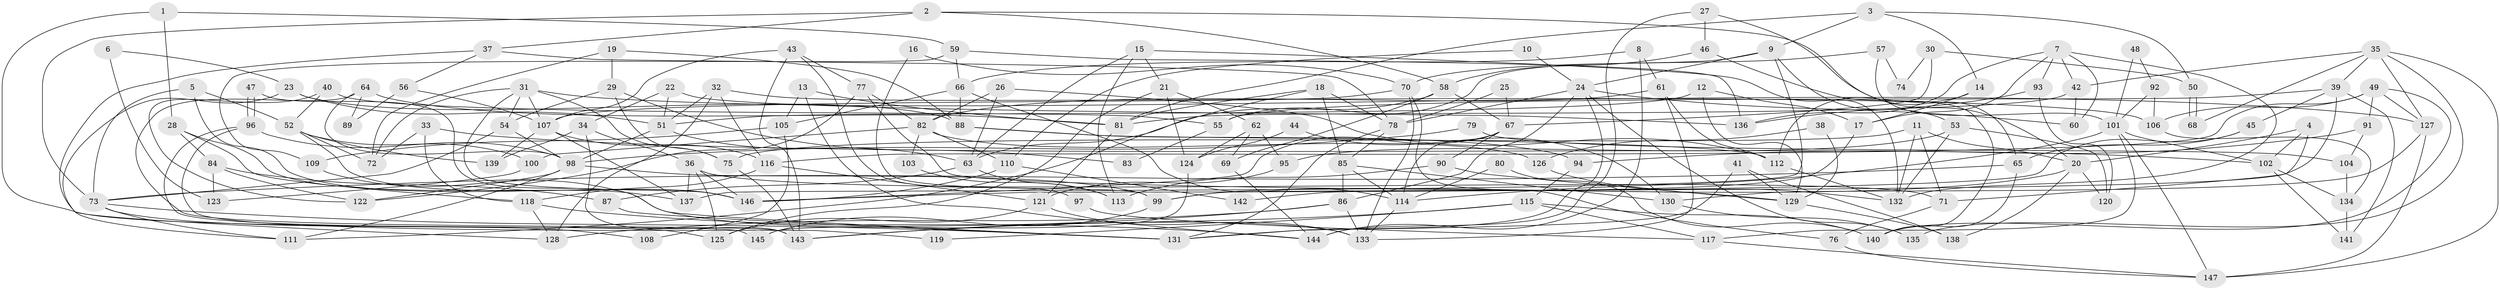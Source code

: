 // Generated by graph-tools (version 1.1) at 2025/50/03/09/25 04:50:30]
// undirected, 147 vertices, 294 edges
graph export_dot {
graph [start="1"]
  node [color=gray90,style=filled];
  1;
  2;
  3;
  4;
  5;
  6;
  7;
  8;
  9;
  10;
  11;
  12;
  13;
  14;
  15;
  16;
  17;
  18;
  19;
  20;
  21;
  22;
  23;
  24;
  25;
  26;
  27;
  28;
  29;
  30;
  31;
  32;
  33;
  34;
  35;
  36;
  37;
  38;
  39;
  40;
  41;
  42;
  43;
  44;
  45;
  46;
  47;
  48;
  49;
  50;
  51;
  52;
  53;
  54;
  55;
  56;
  57;
  58;
  59;
  60;
  61;
  62;
  63;
  64;
  65;
  66;
  67;
  68;
  69;
  70;
  71;
  72;
  73;
  74;
  75;
  76;
  77;
  78;
  79;
  80;
  81;
  82;
  83;
  84;
  85;
  86;
  87;
  88;
  89;
  90;
  91;
  92;
  93;
  94;
  95;
  96;
  97;
  98;
  99;
  100;
  101;
  102;
  103;
  104;
  105;
  106;
  107;
  108;
  109;
  110;
  111;
  112;
  113;
  114;
  115;
  116;
  117;
  118;
  119;
  120;
  121;
  122;
  123;
  124;
  125;
  126;
  127;
  128;
  129;
  130;
  131;
  132;
  133;
  134;
  135;
  136;
  137;
  138;
  139;
  140;
  141;
  142;
  143;
  144;
  145;
  146;
  147;
  1 -- 125;
  1 -- 28;
  1 -- 59;
  2 -- 20;
  2 -- 37;
  2 -- 58;
  2 -- 73;
  3 -- 81;
  3 -- 9;
  3 -- 14;
  3 -- 50;
  4 -- 20;
  4 -- 102;
  4 -- 71;
  5 -- 146;
  5 -- 73;
  5 -- 52;
  6 -- 23;
  6 -- 123;
  7 -- 42;
  7 -- 93;
  7 -- 17;
  7 -- 60;
  7 -- 132;
  7 -- 136;
  8 -- 144;
  8 -- 66;
  8 -- 61;
  9 -- 137;
  9 -- 24;
  9 -- 53;
  9 -- 55;
  10 -- 24;
  10 -- 110;
  11 -- 132;
  11 -- 75;
  11 -- 20;
  11 -- 71;
  12 -- 51;
  12 -- 129;
  12 -- 17;
  13 -- 144;
  13 -- 105;
  13 -- 81;
  14 -- 17;
  14 -- 112;
  15 -- 132;
  15 -- 63;
  15 -- 21;
  15 -- 113;
  16 -- 99;
  16 -- 70;
  17 -- 142;
  18 -- 81;
  18 -- 111;
  18 -- 78;
  18 -- 85;
  19 -- 72;
  19 -- 29;
  19 -- 88;
  20 -- 99;
  20 -- 120;
  20 -- 138;
  21 -- 124;
  21 -- 62;
  21 -- 125;
  22 -- 51;
  22 -- 34;
  22 -- 136;
  23 -- 51;
  23 -- 88;
  23 -- 111;
  24 -- 78;
  24 -- 131;
  24 -- 60;
  24 -- 86;
  24 -- 135;
  25 -- 67;
  25 -- 78;
  26 -- 82;
  26 -- 112;
  26 -- 63;
  27 -- 46;
  27 -- 144;
  27 -- 65;
  28 -- 84;
  28 -- 137;
  28 -- 118;
  29 -- 54;
  29 -- 75;
  29 -- 83;
  30 -- 67;
  30 -- 50;
  30 -- 74;
  31 -- 146;
  31 -- 107;
  31 -- 54;
  31 -- 72;
  31 -- 75;
  31 -- 127;
  32 -- 128;
  32 -- 51;
  32 -- 106;
  32 -- 116;
  33 -- 102;
  33 -- 72;
  33 -- 118;
  34 -- 143;
  34 -- 36;
  34 -- 139;
  35 -- 135;
  35 -- 127;
  35 -- 39;
  35 -- 42;
  35 -- 68;
  35 -- 147;
  36 -- 71;
  36 -- 125;
  36 -- 137;
  36 -- 146;
  37 -- 78;
  37 -- 128;
  37 -- 56;
  38 -- 126;
  38 -- 129;
  39 -- 45;
  39 -- 55;
  39 -- 99;
  39 -- 141;
  40 -- 55;
  40 -- 52;
  40 -- 122;
  41 -- 131;
  41 -- 138;
  41 -- 129;
  42 -- 60;
  42 -- 81;
  43 -- 107;
  43 -- 143;
  43 -- 77;
  43 -- 97;
  44 -- 130;
  44 -- 124;
  45 -- 146;
  45 -- 65;
  46 -- 140;
  46 -- 58;
  47 -- 96;
  47 -- 96;
  47 -- 131;
  48 -- 101;
  48 -- 92;
  49 -- 127;
  49 -- 116;
  49 -- 91;
  49 -- 106;
  49 -- 140;
  50 -- 68;
  50 -- 68;
  51 -- 63;
  51 -- 98;
  52 -- 139;
  52 -- 72;
  52 -- 100;
  52 -- 146;
  53 -- 132;
  53 -- 95;
  53 -- 120;
  54 -- 73;
  54 -- 98;
  55 -- 83;
  56 -- 107;
  56 -- 89;
  57 -- 70;
  57 -- 101;
  57 -- 74;
  58 -- 67;
  58 -- 63;
  58 -- 69;
  59 -- 136;
  59 -- 66;
  59 -- 109;
  61 -- 133;
  61 -- 82;
  61 -- 112;
  62 -- 95;
  62 -- 69;
  62 -- 124;
  63 -- 87;
  63 -- 113;
  64 -- 98;
  64 -- 81;
  64 -- 89;
  64 -- 143;
  65 -- 73;
  65 -- 140;
  66 -- 88;
  66 -- 105;
  66 -- 114;
  67 -- 146;
  67 -- 114;
  67 -- 90;
  69 -- 144;
  70 -- 133;
  70 -- 76;
  70 -- 107;
  71 -- 76;
  73 -- 111;
  73 -- 108;
  73 -- 131;
  75 -- 143;
  76 -- 147;
  77 -- 129;
  77 -- 82;
  77 -- 122;
  78 -- 85;
  78 -- 131;
  79 -- 104;
  79 -- 98;
  80 -- 114;
  80 -- 140;
  81 -- 121;
  82 -- 100;
  82 -- 103;
  82 -- 110;
  82 -- 126;
  84 -- 87;
  84 -- 122;
  84 -- 123;
  85 -- 86;
  85 -- 114;
  85 -- 130;
  86 -- 133;
  86 -- 128;
  86 -- 143;
  87 -- 131;
  88 -- 112;
  88 -- 94;
  90 -- 113;
  90 -- 129;
  91 -- 94;
  91 -- 104;
  92 -- 101;
  92 -- 106;
  93 -- 136;
  93 -- 120;
  94 -- 115;
  95 -- 121;
  96 -- 98;
  96 -- 119;
  96 -- 145;
  97 -- 117;
  98 -- 122;
  98 -- 99;
  98 -- 111;
  99 -- 145;
  100 -- 123;
  101 -- 114;
  101 -- 117;
  101 -- 102;
  101 -- 147;
  102 -- 134;
  102 -- 141;
  103 -- 113;
  104 -- 134;
  105 -- 109;
  105 -- 108;
  106 -- 134;
  107 -- 116;
  107 -- 137;
  107 -- 139;
  109 -- 133;
  110 -- 146;
  110 -- 142;
  112 -- 132;
  114 -- 133;
  115 -- 140;
  115 -- 143;
  115 -- 117;
  115 -- 119;
  116 -- 118;
  116 -- 121;
  117 -- 147;
  118 -- 128;
  118 -- 144;
  121 -- 125;
  121 -- 133;
  124 -- 145;
  126 -- 132;
  127 -- 147;
  127 -- 130;
  129 -- 138;
  130 -- 135;
  134 -- 141;
}
